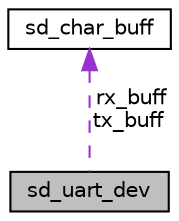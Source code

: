digraph "sd_uart_dev"
{
  edge [fontname="Helvetica",fontsize="10",labelfontname="Helvetica",labelfontsize="10"];
  node [fontname="Helvetica",fontsize="10",shape=record];
  Node1 [label="sd_uart_dev",height=0.2,width=0.4,color="black", fillcolor="grey75", style="filled", fontcolor="black"];
  Node2 -> Node1 [dir="back",color="darkorchid3",fontsize="10",style="dashed",label=" rx_buff\ntx_buff" ,fontname="Helvetica"];
  Node2 [label="sd_char_buff",height=0.2,width=0.4,color="black", fillcolor="white", style="filled",URL="$structsd__char__buff.html",tooltip="Character buffer structure. "];
}
